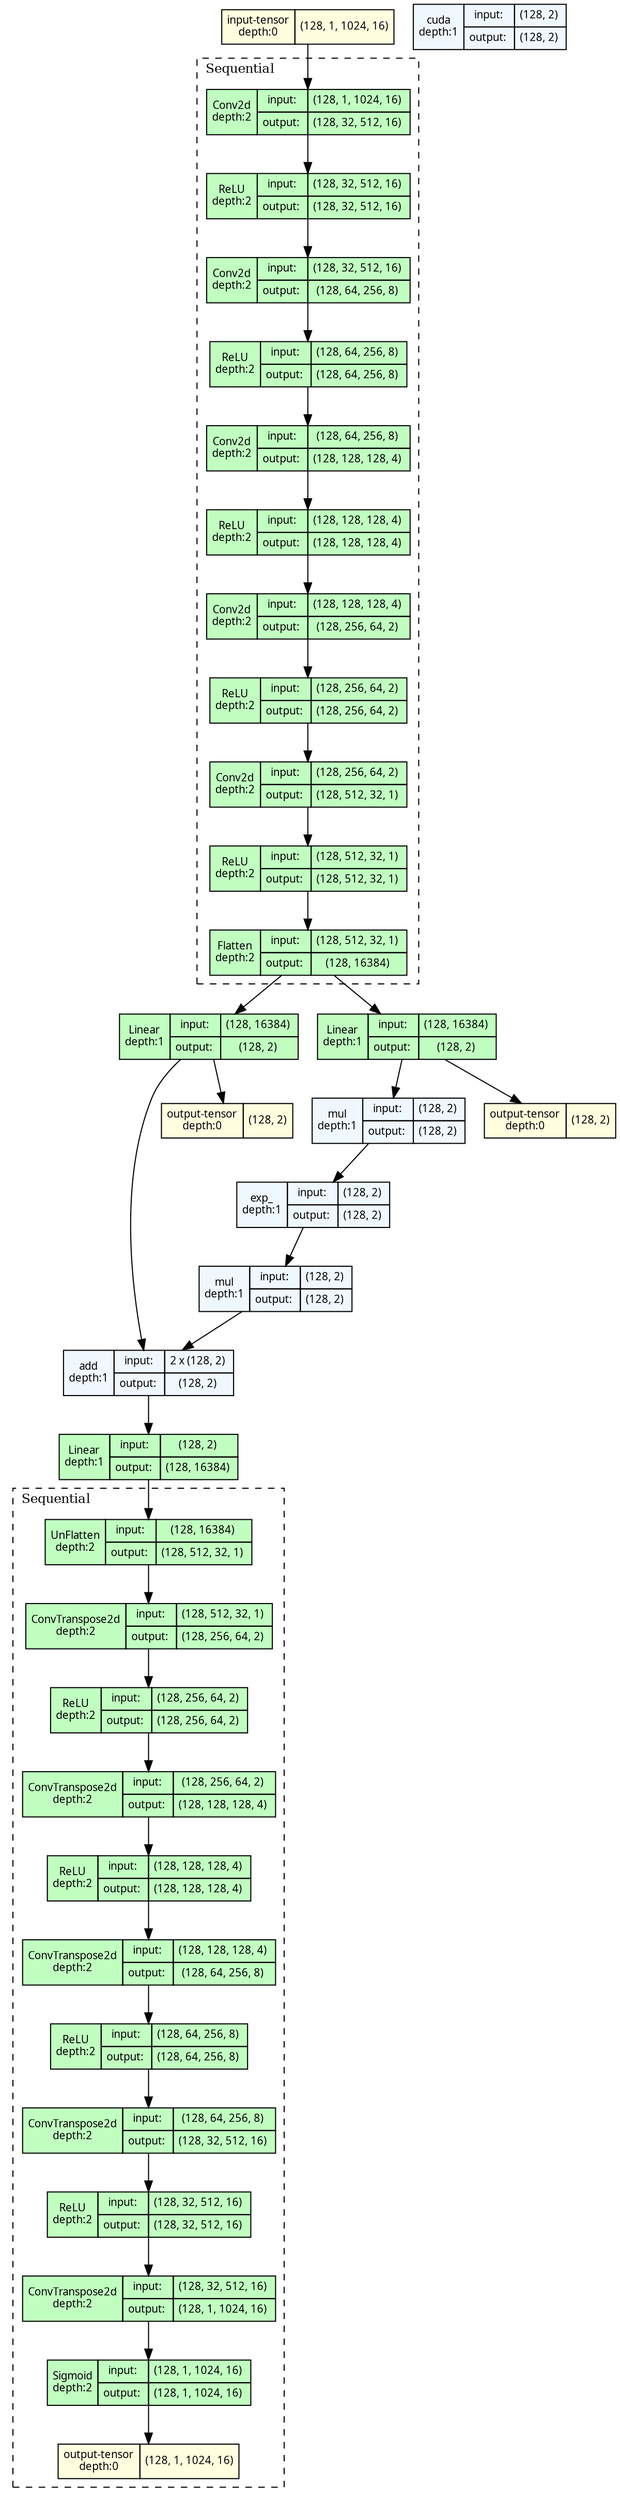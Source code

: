 strict digraph model {
	graph [ordering=in rankdir=TB size="109.5,109.5"]
	node [align=left fontname="Linux libertine" fontsize=10 height=0.2 margin=0 ranksep=0.1 shape=plaintext style=filled]
	edge [fontsize=10]
	0 [label=<
                    <TABLE BORDER="0" CELLBORDER="1"
                    CELLSPACING="0" CELLPADDING="4">
                        <TR><TD>input-tensor<BR/>depth:0</TD><TD>(128, 1, 1024, 16)</TD></TR>
                    </TABLE>> fillcolor=lightyellow]
	subgraph cluster_2 {
		fontsize=12 label=Sequential labeljust=l style=dashed
		1 [label=<
                    <TABLE BORDER="0" CELLBORDER="1"
                    CELLSPACING="0" CELLPADDING="4">
                    <TR>
                        <TD ROWSPAN="2">Conv2d<BR/>depth:2</TD>
                        <TD COLSPAN="2">input:</TD>
                        <TD COLSPAN="2">(128, 1, 1024, 16) </TD>
                    </TR>
                    <TR>
                        <TD COLSPAN="2">output: </TD>
                        <TD COLSPAN="2">(128, 32, 512, 16) </TD>
                    </TR>
                    </TABLE>> fillcolor=darkseagreen1]
		2 [label=<
                    <TABLE BORDER="0" CELLBORDER="1"
                    CELLSPACING="0" CELLPADDING="4">
                    <TR>
                        <TD ROWSPAN="2">ReLU<BR/>depth:2</TD>
                        <TD COLSPAN="2">input:</TD>
                        <TD COLSPAN="2">(128, 32, 512, 16) </TD>
                    </TR>
                    <TR>
                        <TD COLSPAN="2">output: </TD>
                        <TD COLSPAN="2">(128, 32, 512, 16) </TD>
                    </TR>
                    </TABLE>> fillcolor=darkseagreen1]
		3 [label=<
                    <TABLE BORDER="0" CELLBORDER="1"
                    CELLSPACING="0" CELLPADDING="4">
                    <TR>
                        <TD ROWSPAN="2">Conv2d<BR/>depth:2</TD>
                        <TD COLSPAN="2">input:</TD>
                        <TD COLSPAN="2">(128, 32, 512, 16) </TD>
                    </TR>
                    <TR>
                        <TD COLSPAN="2">output: </TD>
                        <TD COLSPAN="2">(128, 64, 256, 8) </TD>
                    </TR>
                    </TABLE>> fillcolor=darkseagreen1]
		4 [label=<
                    <TABLE BORDER="0" CELLBORDER="1"
                    CELLSPACING="0" CELLPADDING="4">
                    <TR>
                        <TD ROWSPAN="2">ReLU<BR/>depth:2</TD>
                        <TD COLSPAN="2">input:</TD>
                        <TD COLSPAN="2">(128, 64, 256, 8) </TD>
                    </TR>
                    <TR>
                        <TD COLSPAN="2">output: </TD>
                        <TD COLSPAN="2">(128, 64, 256, 8) </TD>
                    </TR>
                    </TABLE>> fillcolor=darkseagreen1]
		5 [label=<
                    <TABLE BORDER="0" CELLBORDER="1"
                    CELLSPACING="0" CELLPADDING="4">
                    <TR>
                        <TD ROWSPAN="2">Conv2d<BR/>depth:2</TD>
                        <TD COLSPAN="2">input:</TD>
                        <TD COLSPAN="2">(128, 64, 256, 8) </TD>
                    </TR>
                    <TR>
                        <TD COLSPAN="2">output: </TD>
                        <TD COLSPAN="2">(128, 128, 128, 4) </TD>
                    </TR>
                    </TABLE>> fillcolor=darkseagreen1]
		6 [label=<
                    <TABLE BORDER="0" CELLBORDER="1"
                    CELLSPACING="0" CELLPADDING="4">
                    <TR>
                        <TD ROWSPAN="2">ReLU<BR/>depth:2</TD>
                        <TD COLSPAN="2">input:</TD>
                        <TD COLSPAN="2">(128, 128, 128, 4) </TD>
                    </TR>
                    <TR>
                        <TD COLSPAN="2">output: </TD>
                        <TD COLSPAN="2">(128, 128, 128, 4) </TD>
                    </TR>
                    </TABLE>> fillcolor=darkseagreen1]
		7 [label=<
                    <TABLE BORDER="0" CELLBORDER="1"
                    CELLSPACING="0" CELLPADDING="4">
                    <TR>
                        <TD ROWSPAN="2">Conv2d<BR/>depth:2</TD>
                        <TD COLSPAN="2">input:</TD>
                        <TD COLSPAN="2">(128, 128, 128, 4) </TD>
                    </TR>
                    <TR>
                        <TD COLSPAN="2">output: </TD>
                        <TD COLSPAN="2">(128, 256, 64, 2) </TD>
                    </TR>
                    </TABLE>> fillcolor=darkseagreen1]
		8 [label=<
                    <TABLE BORDER="0" CELLBORDER="1"
                    CELLSPACING="0" CELLPADDING="4">
                    <TR>
                        <TD ROWSPAN="2">ReLU<BR/>depth:2</TD>
                        <TD COLSPAN="2">input:</TD>
                        <TD COLSPAN="2">(128, 256, 64, 2) </TD>
                    </TR>
                    <TR>
                        <TD COLSPAN="2">output: </TD>
                        <TD COLSPAN="2">(128, 256, 64, 2) </TD>
                    </TR>
                    </TABLE>> fillcolor=darkseagreen1]
		9 [label=<
                    <TABLE BORDER="0" CELLBORDER="1"
                    CELLSPACING="0" CELLPADDING="4">
                    <TR>
                        <TD ROWSPAN="2">Conv2d<BR/>depth:2</TD>
                        <TD COLSPAN="2">input:</TD>
                        <TD COLSPAN="2">(128, 256, 64, 2) </TD>
                    </TR>
                    <TR>
                        <TD COLSPAN="2">output: </TD>
                        <TD COLSPAN="2">(128, 512, 32, 1) </TD>
                    </TR>
                    </TABLE>> fillcolor=darkseagreen1]
		10 [label=<
                    <TABLE BORDER="0" CELLBORDER="1"
                    CELLSPACING="0" CELLPADDING="4">
                    <TR>
                        <TD ROWSPAN="2">ReLU<BR/>depth:2</TD>
                        <TD COLSPAN="2">input:</TD>
                        <TD COLSPAN="2">(128, 512, 32, 1) </TD>
                    </TR>
                    <TR>
                        <TD COLSPAN="2">output: </TD>
                        <TD COLSPAN="2">(128, 512, 32, 1) </TD>
                    </TR>
                    </TABLE>> fillcolor=darkseagreen1]
		11 [label=<
                    <TABLE BORDER="0" CELLBORDER="1"
                    CELLSPACING="0" CELLPADDING="4">
                    <TR>
                        <TD ROWSPAN="2">Flatten<BR/>depth:2</TD>
                        <TD COLSPAN="2">input:</TD>
                        <TD COLSPAN="2">(128, 512, 32, 1) </TD>
                    </TR>
                    <TR>
                        <TD COLSPAN="2">output: </TD>
                        <TD COLSPAN="2">(128, 16384) </TD>
                    </TR>
                    </TABLE>> fillcolor=darkseagreen1]
	}
	12 [label=<
                    <TABLE BORDER="0" CELLBORDER="1"
                    CELLSPACING="0" CELLPADDING="4">
                    <TR>
                        <TD ROWSPAN="2">Linear<BR/>depth:1</TD>
                        <TD COLSPAN="2">input:</TD>
                        <TD COLSPAN="2">(128, 16384) </TD>
                    </TR>
                    <TR>
                        <TD COLSPAN="2">output: </TD>
                        <TD COLSPAN="2">(128, 2) </TD>
                    </TR>
                    </TABLE>> fillcolor=darkseagreen1]
	13 [label=<
                    <TABLE BORDER="0" CELLBORDER="1"
                    CELLSPACING="0" CELLPADDING="4">
                    <TR>
                        <TD ROWSPAN="2">Linear<BR/>depth:1</TD>
                        <TD COLSPAN="2">input:</TD>
                        <TD COLSPAN="2">(128, 16384) </TD>
                    </TR>
                    <TR>
                        <TD COLSPAN="2">output: </TD>
                        <TD COLSPAN="2">(128, 2) </TD>
                    </TR>
                    </TABLE>> fillcolor=darkseagreen1]
	14 [label=<
                    <TABLE BORDER="0" CELLBORDER="1"
                    CELLSPACING="0" CELLPADDING="4">
                    <TR>
                        <TD ROWSPAN="2">mul<BR/>depth:1</TD>
                        <TD COLSPAN="2">input:</TD>
                        <TD COLSPAN="2">(128, 2) </TD>
                    </TR>
                    <TR>
                        <TD COLSPAN="2">output: </TD>
                        <TD COLSPAN="2">(128, 2) </TD>
                    </TR>
                    </TABLE>> fillcolor=aliceblue]
	15 [label=<
                    <TABLE BORDER="0" CELLBORDER="1"
                    CELLSPACING="0" CELLPADDING="4">
                    <TR>
                        <TD ROWSPAN="2">exp_<BR/>depth:1</TD>
                        <TD COLSPAN="2">input:</TD>
                        <TD COLSPAN="2">(128, 2) </TD>
                    </TR>
                    <TR>
                        <TD COLSPAN="2">output: </TD>
                        <TD COLSPAN="2">(128, 2) </TD>
                    </TR>
                    </TABLE>> fillcolor=aliceblue]
	16 [label=<
                    <TABLE BORDER="0" CELLBORDER="1"
                    CELLSPACING="0" CELLPADDING="4">
                    <TR>
                        <TD ROWSPAN="2">cuda<BR/>depth:1</TD>
                        <TD COLSPAN="2">input:</TD>
                        <TD COLSPAN="2">(128, 2) </TD>
                    </TR>
                    <TR>
                        <TD COLSPAN="2">output: </TD>
                        <TD COLSPAN="2">(128, 2) </TD>
                    </TR>
                    </TABLE>> fillcolor=aliceblue]
	17 [label=<
                    <TABLE BORDER="0" CELLBORDER="1"
                    CELLSPACING="0" CELLPADDING="4">
                    <TR>
                        <TD ROWSPAN="2">mul<BR/>depth:1</TD>
                        <TD COLSPAN="2">input:</TD>
                        <TD COLSPAN="2">(128, 2) </TD>
                    </TR>
                    <TR>
                        <TD COLSPAN="2">output: </TD>
                        <TD COLSPAN="2">(128, 2) </TD>
                    </TR>
                    </TABLE>> fillcolor=aliceblue]
	18 [label=<
                    <TABLE BORDER="0" CELLBORDER="1"
                    CELLSPACING="0" CELLPADDING="4">
                    <TR>
                        <TD ROWSPAN="2">add<BR/>depth:1</TD>
                        <TD COLSPAN="2">input:</TD>
                        <TD COLSPAN="2">2 x (128, 2) </TD>
                    </TR>
                    <TR>
                        <TD COLSPAN="2">output: </TD>
                        <TD COLSPAN="2">(128, 2) </TD>
                    </TR>
                    </TABLE>> fillcolor=aliceblue]
	19 [label=<
                    <TABLE BORDER="0" CELLBORDER="1"
                    CELLSPACING="0" CELLPADDING="4">
                    <TR>
                        <TD ROWSPAN="2">Linear<BR/>depth:1</TD>
                        <TD COLSPAN="2">input:</TD>
                        <TD COLSPAN="2">(128, 2) </TD>
                    </TR>
                    <TR>
                        <TD COLSPAN="2">output: </TD>
                        <TD COLSPAN="2">(128, 16384) </TD>
                    </TR>
                    </TABLE>> fillcolor=darkseagreen1]
	subgraph cluster_3 {
		fontsize=12 label=Sequential labeljust=l style=dashed
		20 [label=<
                    <TABLE BORDER="0" CELLBORDER="1"
                    CELLSPACING="0" CELLPADDING="4">
                    <TR>
                        <TD ROWSPAN="2">UnFlatten<BR/>depth:2</TD>
                        <TD COLSPAN="2">input:</TD>
                        <TD COLSPAN="2">(128, 16384) </TD>
                    </TR>
                    <TR>
                        <TD COLSPAN="2">output: </TD>
                        <TD COLSPAN="2">(128, 512, 32, 1) </TD>
                    </TR>
                    </TABLE>> fillcolor=darkseagreen1]
		21 [label=<
                    <TABLE BORDER="0" CELLBORDER="1"
                    CELLSPACING="0" CELLPADDING="4">
                    <TR>
                        <TD ROWSPAN="2">ConvTranspose2d<BR/>depth:2</TD>
                        <TD COLSPAN="2">input:</TD>
                        <TD COLSPAN="2">(128, 512, 32, 1) </TD>
                    </TR>
                    <TR>
                        <TD COLSPAN="2">output: </TD>
                        <TD COLSPAN="2">(128, 256, 64, 2) </TD>
                    </TR>
                    </TABLE>> fillcolor=darkseagreen1]
		22 [label=<
                    <TABLE BORDER="0" CELLBORDER="1"
                    CELLSPACING="0" CELLPADDING="4">
                    <TR>
                        <TD ROWSPAN="2">ReLU<BR/>depth:2</TD>
                        <TD COLSPAN="2">input:</TD>
                        <TD COLSPAN="2">(128, 256, 64, 2) </TD>
                    </TR>
                    <TR>
                        <TD COLSPAN="2">output: </TD>
                        <TD COLSPAN="2">(128, 256, 64, 2) </TD>
                    </TR>
                    </TABLE>> fillcolor=darkseagreen1]
		23 [label=<
                    <TABLE BORDER="0" CELLBORDER="1"
                    CELLSPACING="0" CELLPADDING="4">
                    <TR>
                        <TD ROWSPAN="2">ConvTranspose2d<BR/>depth:2</TD>
                        <TD COLSPAN="2">input:</TD>
                        <TD COLSPAN="2">(128, 256, 64, 2) </TD>
                    </TR>
                    <TR>
                        <TD COLSPAN="2">output: </TD>
                        <TD COLSPAN="2">(128, 128, 128, 4) </TD>
                    </TR>
                    </TABLE>> fillcolor=darkseagreen1]
		24 [label=<
                    <TABLE BORDER="0" CELLBORDER="1"
                    CELLSPACING="0" CELLPADDING="4">
                    <TR>
                        <TD ROWSPAN="2">ReLU<BR/>depth:2</TD>
                        <TD COLSPAN="2">input:</TD>
                        <TD COLSPAN="2">(128, 128, 128, 4) </TD>
                    </TR>
                    <TR>
                        <TD COLSPAN="2">output: </TD>
                        <TD COLSPAN="2">(128, 128, 128, 4) </TD>
                    </TR>
                    </TABLE>> fillcolor=darkseagreen1]
		25 [label=<
                    <TABLE BORDER="0" CELLBORDER="1"
                    CELLSPACING="0" CELLPADDING="4">
                    <TR>
                        <TD ROWSPAN="2">ConvTranspose2d<BR/>depth:2</TD>
                        <TD COLSPAN="2">input:</TD>
                        <TD COLSPAN="2">(128, 128, 128, 4) </TD>
                    </TR>
                    <TR>
                        <TD COLSPAN="2">output: </TD>
                        <TD COLSPAN="2">(128, 64, 256, 8) </TD>
                    </TR>
                    </TABLE>> fillcolor=darkseagreen1]
		26 [label=<
                    <TABLE BORDER="0" CELLBORDER="1"
                    CELLSPACING="0" CELLPADDING="4">
                    <TR>
                        <TD ROWSPAN="2">ReLU<BR/>depth:2</TD>
                        <TD COLSPAN="2">input:</TD>
                        <TD COLSPAN="2">(128, 64, 256, 8) </TD>
                    </TR>
                    <TR>
                        <TD COLSPAN="2">output: </TD>
                        <TD COLSPAN="2">(128, 64, 256, 8) </TD>
                    </TR>
                    </TABLE>> fillcolor=darkseagreen1]
		27 [label=<
                    <TABLE BORDER="0" CELLBORDER="1"
                    CELLSPACING="0" CELLPADDING="4">
                    <TR>
                        <TD ROWSPAN="2">ConvTranspose2d<BR/>depth:2</TD>
                        <TD COLSPAN="2">input:</TD>
                        <TD COLSPAN="2">(128, 64, 256, 8) </TD>
                    </TR>
                    <TR>
                        <TD COLSPAN="2">output: </TD>
                        <TD COLSPAN="2">(128, 32, 512, 16) </TD>
                    </TR>
                    </TABLE>> fillcolor=darkseagreen1]
		28 [label=<
                    <TABLE BORDER="0" CELLBORDER="1"
                    CELLSPACING="0" CELLPADDING="4">
                    <TR>
                        <TD ROWSPAN="2">ReLU<BR/>depth:2</TD>
                        <TD COLSPAN="2">input:</TD>
                        <TD COLSPAN="2">(128, 32, 512, 16) </TD>
                    </TR>
                    <TR>
                        <TD COLSPAN="2">output: </TD>
                        <TD COLSPAN="2">(128, 32, 512, 16) </TD>
                    </TR>
                    </TABLE>> fillcolor=darkseagreen1]
		29 [label=<
                    <TABLE BORDER="0" CELLBORDER="1"
                    CELLSPACING="0" CELLPADDING="4">
                    <TR>
                        <TD ROWSPAN="2">ConvTranspose2d<BR/>depth:2</TD>
                        <TD COLSPAN="2">input:</TD>
                        <TD COLSPAN="2">(128, 32, 512, 16) </TD>
                    </TR>
                    <TR>
                        <TD COLSPAN="2">output: </TD>
                        <TD COLSPAN="2">(128, 1, 1024, 16) </TD>
                    </TR>
                    </TABLE>> fillcolor=darkseagreen1]
		30 [label=<
                    <TABLE BORDER="0" CELLBORDER="1"
                    CELLSPACING="0" CELLPADDING="4">
                    <TR>
                        <TD ROWSPAN="2">Sigmoid<BR/>depth:2</TD>
                        <TD COLSPAN="2">input:</TD>
                        <TD COLSPAN="2">(128, 1, 1024, 16) </TD>
                    </TR>
                    <TR>
                        <TD COLSPAN="2">output: </TD>
                        <TD COLSPAN="2">(128, 1, 1024, 16) </TD>
                    </TR>
                    </TABLE>> fillcolor=darkseagreen1]
		31 [label=<
                    <TABLE BORDER="0" CELLBORDER="1"
                    CELLSPACING="0" CELLPADDING="4">
                        <TR><TD>output-tensor<BR/>depth:0</TD><TD>(128, 1, 1024, 16)</TD></TR>
                    </TABLE>> fillcolor=lightyellow]
	}
	32 [label=<
                    <TABLE BORDER="0" CELLBORDER="1"
                    CELLSPACING="0" CELLPADDING="4">
                        <TR><TD>output-tensor<BR/>depth:0</TD><TD>(128, 2)</TD></TR>
                    </TABLE>> fillcolor=lightyellow]
	33 [label=<
                    <TABLE BORDER="0" CELLBORDER="1"
                    CELLSPACING="0" CELLPADDING="4">
                        <TR><TD>output-tensor<BR/>depth:0</TD><TD>(128, 2)</TD></TR>
                    </TABLE>> fillcolor=lightyellow]
	0 -> 1
	1 -> 2
	2 -> 3
	3 -> 4
	4 -> 5
	5 -> 6
	6 -> 7
	7 -> 8
	8 -> 9
	9 -> 10
	10 -> 11
	11 -> 12
	11 -> 13
	12 -> 18
	13 -> 14
	14 -> 15
	15 -> 17
	17 -> 18
	18 -> 19
	19 -> 20
	20 -> 21
	21 -> 22
	22 -> 23
	23 -> 24
	24 -> 25
	25 -> 26
	26 -> 27
	27 -> 28
	28 -> 29
	29 -> 30
	30 -> 31
	12 -> 32
	13 -> 33
}
